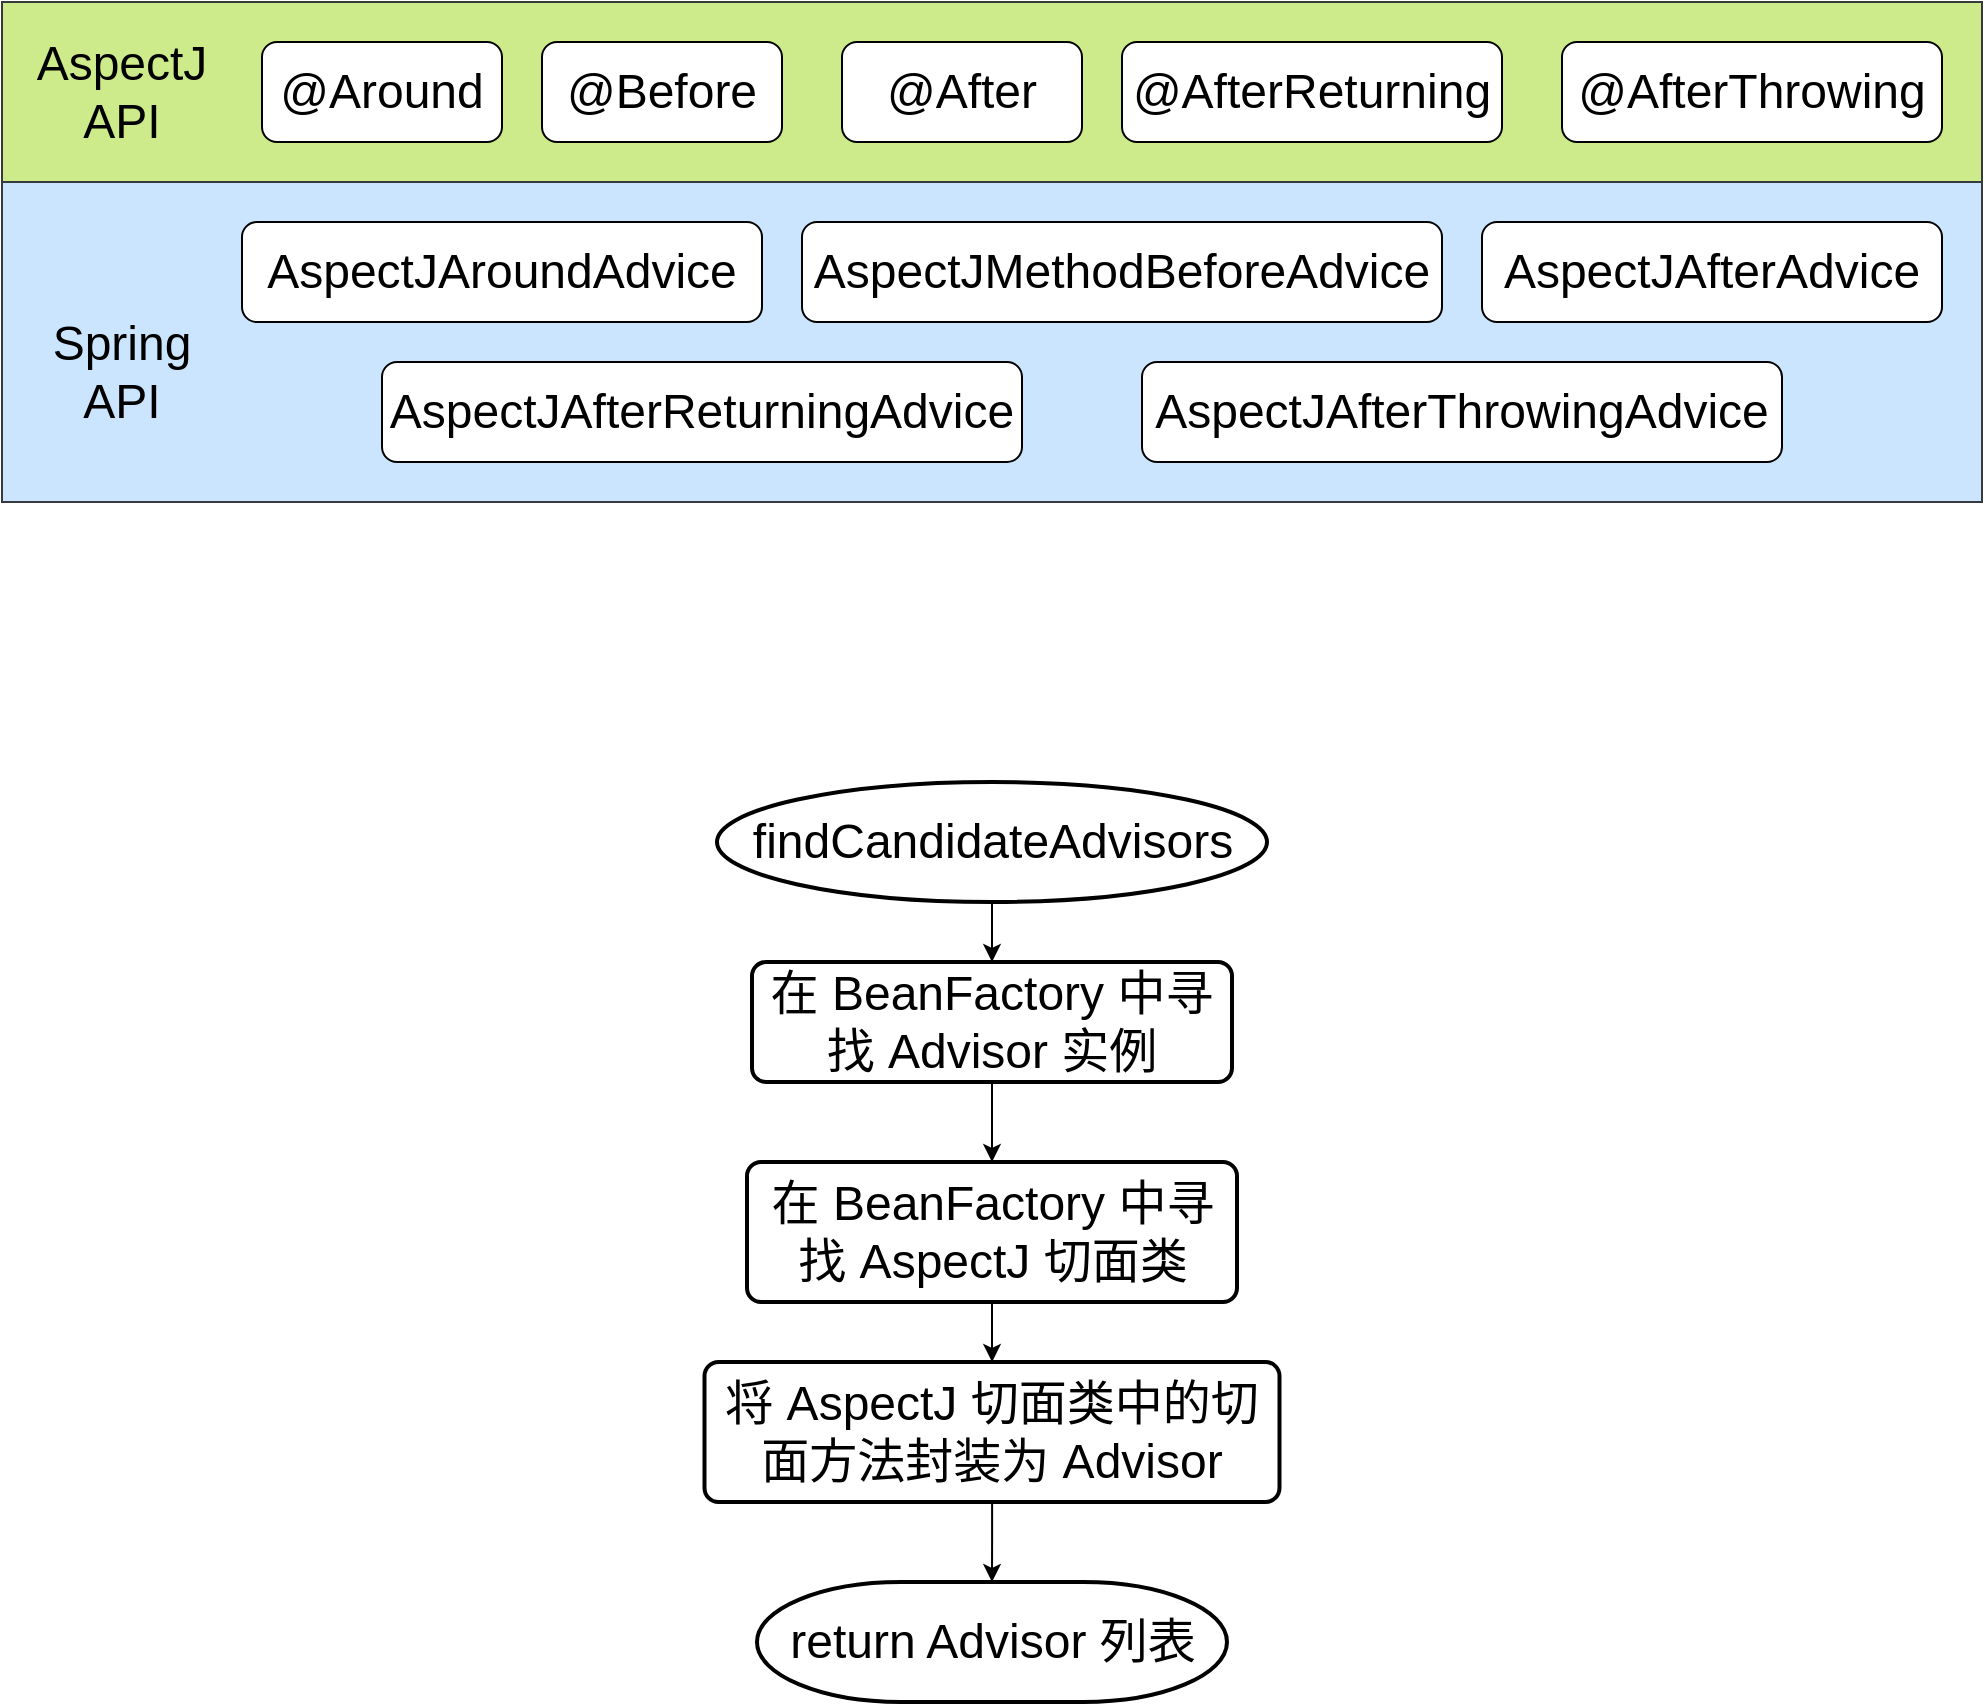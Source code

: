 <mxfile version="20.8.20" type="github">
  <diagram name="第 1 页" id="2eby7_EUMZsgkIJewPi7">
    <mxGraphModel dx="2261" dy="764" grid="1" gridSize="10" guides="1" tooltips="1" connect="1" arrows="1" fold="1" page="1" pageScale="1" pageWidth="827" pageHeight="1169" math="0" shadow="0">
      <root>
        <mxCell id="0" />
        <mxCell id="1" parent="0" />
        <mxCell id="wgSQVZFUaa1Q4gMYhKkH-2" value="" style="rounded=0;whiteSpace=wrap;html=1;fontSize=18;fillColor=#cdeb8b;strokeColor=#36393d;" vertex="1" parent="1">
          <mxGeometry x="-50" y="260" width="990" height="90" as="geometry" />
        </mxCell>
        <mxCell id="wgSQVZFUaa1Q4gMYhKkH-4" value="&lt;font style=&quot;font-size: 24px;&quot;&gt;@Around&lt;/font&gt;" style="rounded=1;whiteSpace=wrap;html=1;fontSize=18;" vertex="1" parent="1">
          <mxGeometry x="80" y="280" width="120" height="50" as="geometry" />
        </mxCell>
        <mxCell id="wgSQVZFUaa1Q4gMYhKkH-5" value="AspectJ&lt;br&gt;API" style="text;html=1;strokeColor=none;fillColor=none;align=center;verticalAlign=middle;whiteSpace=wrap;rounded=0;fontSize=24;" vertex="1" parent="1">
          <mxGeometry x="-40" y="280" width="100" height="50" as="geometry" />
        </mxCell>
        <mxCell id="wgSQVZFUaa1Q4gMYhKkH-6" value="&lt;font style=&quot;font-size: 24px;&quot;&gt;@Before&lt;/font&gt;" style="rounded=1;whiteSpace=wrap;html=1;fontSize=18;" vertex="1" parent="1">
          <mxGeometry x="220" y="280" width="120" height="50" as="geometry" />
        </mxCell>
        <mxCell id="wgSQVZFUaa1Q4gMYhKkH-7" value="&lt;font style=&quot;font-size: 24px;&quot;&gt;@After&lt;/font&gt;" style="rounded=1;whiteSpace=wrap;html=1;fontSize=18;" vertex="1" parent="1">
          <mxGeometry x="370" y="280" width="120" height="50" as="geometry" />
        </mxCell>
        <mxCell id="wgSQVZFUaa1Q4gMYhKkH-8" value="&lt;font style=&quot;font-size: 24px;&quot;&gt;@AfterReturning&lt;/font&gt;" style="rounded=1;whiteSpace=wrap;html=1;fontSize=18;" vertex="1" parent="1">
          <mxGeometry x="510" y="280" width="190" height="50" as="geometry" />
        </mxCell>
        <mxCell id="wgSQVZFUaa1Q4gMYhKkH-9" value="&lt;font style=&quot;font-size: 24px;&quot;&gt;@AfterThrowing&lt;/font&gt;" style="rounded=1;whiteSpace=wrap;html=1;fontSize=18;" vertex="1" parent="1">
          <mxGeometry x="730" y="280" width="190" height="50" as="geometry" />
        </mxCell>
        <mxCell id="wgSQVZFUaa1Q4gMYhKkH-10" value="" style="rounded=0;whiteSpace=wrap;html=1;fontSize=18;fillColor=#cce5ff;strokeColor=#36393d;" vertex="1" parent="1">
          <mxGeometry x="-50" y="350" width="990" height="160" as="geometry" />
        </mxCell>
        <mxCell id="wgSQVZFUaa1Q4gMYhKkH-11" value="Spring API" style="text;html=1;strokeColor=none;fillColor=none;align=center;verticalAlign=middle;whiteSpace=wrap;rounded=0;fontSize=24;" vertex="1" parent="1">
          <mxGeometry x="-40" y="420" width="100" height="50" as="geometry" />
        </mxCell>
        <mxCell id="wgSQVZFUaa1Q4gMYhKkH-12" value="&lt;font style=&quot;font-size: 24px;&quot;&gt;AspectJAroundAdvice&lt;/font&gt;" style="rounded=1;whiteSpace=wrap;html=1;fontSize=18;" vertex="1" parent="1">
          <mxGeometry x="70" y="370" width="260" height="50" as="geometry" />
        </mxCell>
        <mxCell id="wgSQVZFUaa1Q4gMYhKkH-14" value="&lt;font style=&quot;font-size: 24px;&quot;&gt;AspectJMethodBeforeAdvice&lt;/font&gt;" style="rounded=1;whiteSpace=wrap;html=1;fontSize=18;" vertex="1" parent="1">
          <mxGeometry x="350" y="370" width="320" height="50" as="geometry" />
        </mxCell>
        <mxCell id="wgSQVZFUaa1Q4gMYhKkH-15" value="&lt;font style=&quot;font-size: 24px;&quot;&gt;AspectJAfterAdvice&lt;/font&gt;" style="rounded=1;whiteSpace=wrap;html=1;fontSize=18;" vertex="1" parent="1">
          <mxGeometry x="690" y="370" width="230" height="50" as="geometry" />
        </mxCell>
        <mxCell id="wgSQVZFUaa1Q4gMYhKkH-16" value="&lt;font style=&quot;font-size: 24px;&quot;&gt;AspectJAfterReturningAdvice&lt;/font&gt;" style="rounded=1;whiteSpace=wrap;html=1;fontSize=18;" vertex="1" parent="1">
          <mxGeometry x="140" y="440" width="320" height="50" as="geometry" />
        </mxCell>
        <mxCell id="wgSQVZFUaa1Q4gMYhKkH-17" value="&lt;font style=&quot;font-size: 24px;&quot;&gt;AspectJAfterThrowingAdvice&lt;/font&gt;" style="rounded=1;whiteSpace=wrap;html=1;fontSize=18;" vertex="1" parent="1">
          <mxGeometry x="520" y="440" width="320" height="50" as="geometry" />
        </mxCell>
        <mxCell id="wgSQVZFUaa1Q4gMYhKkH-24" style="edgeStyle=orthogonalEdgeStyle;rounded=0;orthogonalLoop=1;jettySize=auto;html=1;fontSize=24;" edge="1" parent="1" source="wgSQVZFUaa1Q4gMYhKkH-21" target="wgSQVZFUaa1Q4gMYhKkH-22">
          <mxGeometry relative="1" as="geometry" />
        </mxCell>
        <mxCell id="wgSQVZFUaa1Q4gMYhKkH-21" value="findCandidateAdvisors" style="strokeWidth=2;html=1;shape=mxgraph.flowchart.start_1;whiteSpace=wrap;fontSize=24;" vertex="1" parent="1">
          <mxGeometry x="307.5" y="650" width="275" height="60" as="geometry" />
        </mxCell>
        <mxCell id="wgSQVZFUaa1Q4gMYhKkH-25" style="edgeStyle=orthogonalEdgeStyle;rounded=0;orthogonalLoop=1;jettySize=auto;html=1;fontSize=24;" edge="1" parent="1" source="wgSQVZFUaa1Q4gMYhKkH-22" target="wgSQVZFUaa1Q4gMYhKkH-23">
          <mxGeometry relative="1" as="geometry" />
        </mxCell>
        <mxCell id="wgSQVZFUaa1Q4gMYhKkH-22" value="在 BeanFactory 中寻找 Advisor 实例" style="rounded=1;whiteSpace=wrap;html=1;absoluteArcSize=1;arcSize=14;strokeWidth=2;fontSize=24;" vertex="1" parent="1">
          <mxGeometry x="325" y="740" width="240" height="60" as="geometry" />
        </mxCell>
        <mxCell id="wgSQVZFUaa1Q4gMYhKkH-27" style="edgeStyle=orthogonalEdgeStyle;rounded=0;orthogonalLoop=1;jettySize=auto;html=1;fontSize=24;" edge="1" parent="1" source="wgSQVZFUaa1Q4gMYhKkH-23" target="wgSQVZFUaa1Q4gMYhKkH-26">
          <mxGeometry relative="1" as="geometry" />
        </mxCell>
        <mxCell id="wgSQVZFUaa1Q4gMYhKkH-23" value="在 BeanFactory 中寻找 AspectJ 切面类" style="rounded=1;whiteSpace=wrap;html=1;absoluteArcSize=1;arcSize=14;strokeWidth=2;fontSize=24;" vertex="1" parent="1">
          <mxGeometry x="322.5" y="840" width="245" height="70" as="geometry" />
        </mxCell>
        <mxCell id="wgSQVZFUaa1Q4gMYhKkH-29" style="edgeStyle=orthogonalEdgeStyle;rounded=0;orthogonalLoop=1;jettySize=auto;html=1;fontSize=24;" edge="1" parent="1" source="wgSQVZFUaa1Q4gMYhKkH-26" target="wgSQVZFUaa1Q4gMYhKkH-28">
          <mxGeometry relative="1" as="geometry" />
        </mxCell>
        <mxCell id="wgSQVZFUaa1Q4gMYhKkH-26" value="将 AspectJ 切面类中的切面方法封装为 Advisor" style="rounded=1;whiteSpace=wrap;html=1;absoluteArcSize=1;arcSize=14;strokeWidth=2;fontSize=24;" vertex="1" parent="1">
          <mxGeometry x="301.25" y="940" width="287.5" height="70" as="geometry" />
        </mxCell>
        <mxCell id="wgSQVZFUaa1Q4gMYhKkH-28" value="return Advisor 列表" style="strokeWidth=2;html=1;shape=mxgraph.flowchart.terminator;whiteSpace=wrap;fontSize=24;" vertex="1" parent="1">
          <mxGeometry x="327.5" y="1050" width="235" height="60" as="geometry" />
        </mxCell>
      </root>
    </mxGraphModel>
  </diagram>
</mxfile>
